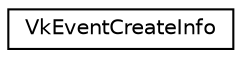digraph "Graphical Class Hierarchy"
{
 // LATEX_PDF_SIZE
  edge [fontname="Helvetica",fontsize="10",labelfontname="Helvetica",labelfontsize="10"];
  node [fontname="Helvetica",fontsize="10",shape=record];
  rankdir="LR";
  Node0 [label="VkEventCreateInfo",height=0.2,width=0.4,color="black", fillcolor="white", style="filled",URL="$structVkEventCreateInfo.html",tooltip=" "];
}
